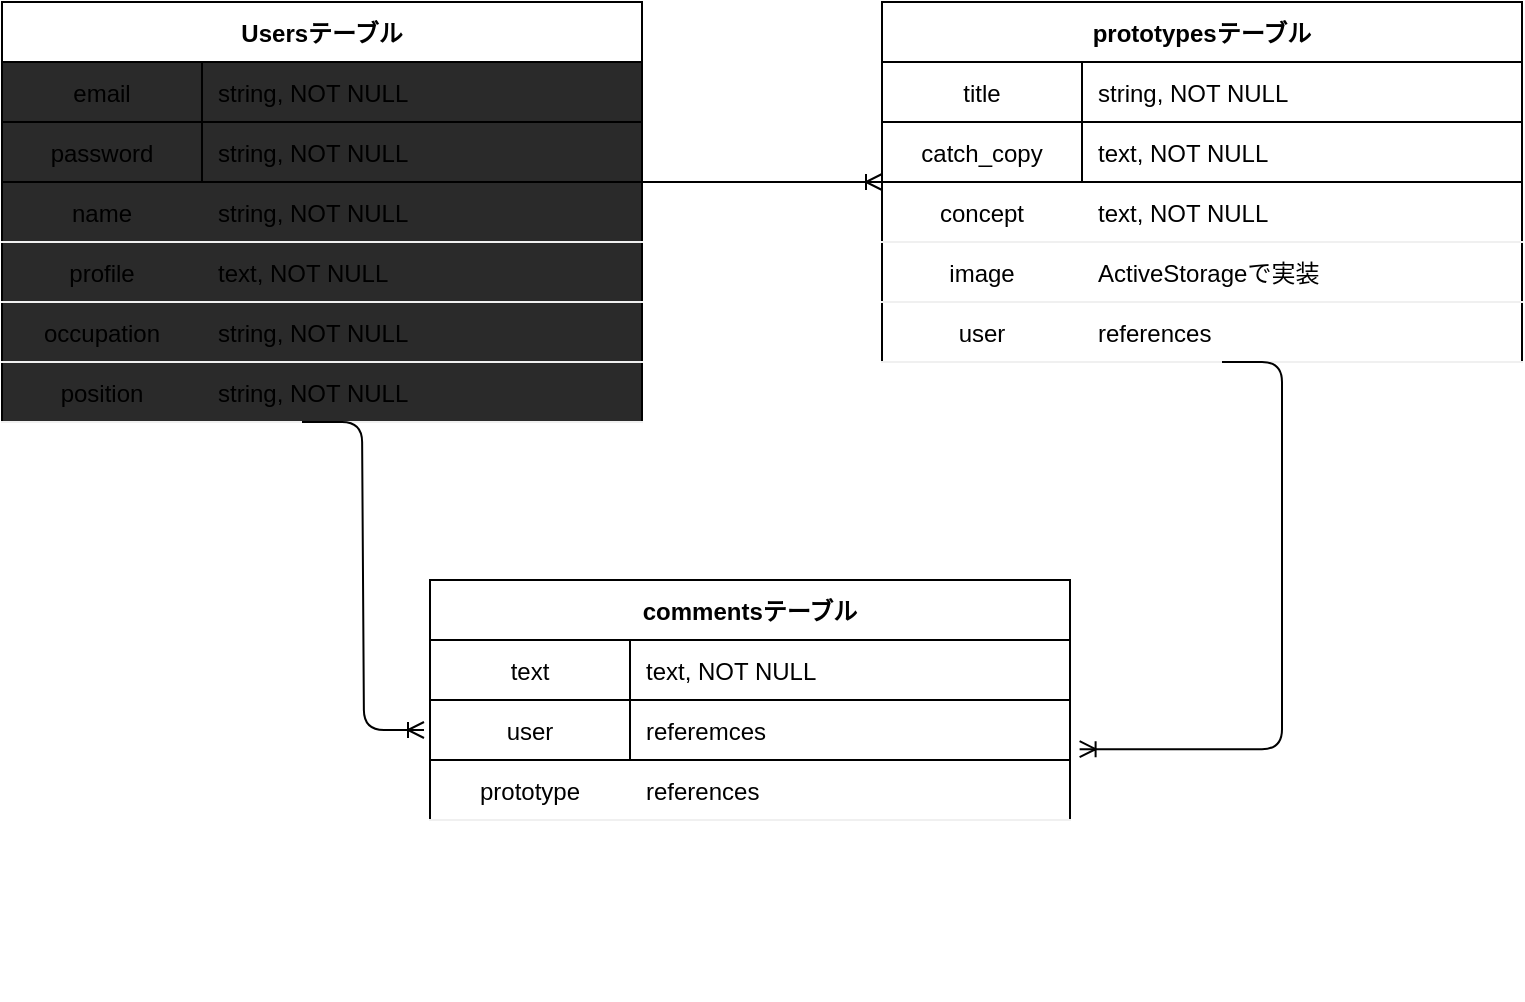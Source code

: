 <mxfile version="13.10.0" type="embed">
    <diagram id="yO3DrAiIwebI4-Xz8gII" name="ページ1">
        <mxGraphModel dx="859" dy="747" grid="1" gridSize="10" guides="1" tooltips="1" connect="1" arrows="1" fold="1" page="1" pageScale="1" pageWidth="827" pageHeight="1169" math="0" shadow="0">
            <root>
                <mxCell id="0"/>
                <mxCell id="1" parent="0"/>
                <mxCell id="27" value="" style="group;align=center;labelBackgroundColor=none;fillColor=#2a2a2a;" vertex="1" connectable="0" parent="1">
                    <mxGeometry x="40" y="190" width="320" height="210" as="geometry"/>
                </mxCell>
                <mxCell id="2" value="Usersテーブル" style="shape=table;startSize=30;container=1;collapsible=1;childLayout=tableLayout;fixedRows=1;rowLines=0;fontStyle=1;align=center;resizeLast=1;" vertex="1" parent="27">
                    <mxGeometry width="320" height="210" as="geometry"/>
                </mxCell>
                <mxCell id="3" value="" style="shape=partialRectangle;collapsible=0;dropTarget=0;pointerEvents=0;fillColor=none;top=0;left=0;bottom=1;right=0;points=[[0,0.5],[1,0.5]];portConstraint=eastwest;" vertex="1" parent="2">
                    <mxGeometry y="30" width="320" height="30" as="geometry"/>
                </mxCell>
                <mxCell id="4" value="email" style="shape=partialRectangle;connectable=0;fillColor=none;top=0;left=0;bottom=0;right=0;fontStyle=0;overflow=hidden;" vertex="1" parent="3">
                    <mxGeometry width="100" height="30" as="geometry"/>
                </mxCell>
                <mxCell id="5" value="string, NOT NULL" style="shape=partialRectangle;connectable=0;fillColor=none;top=0;left=0;bottom=0;right=0;align=left;spacingLeft=6;fontStyle=0;overflow=hidden;" vertex="1" parent="3">
                    <mxGeometry x="100" width="220" height="30" as="geometry"/>
                </mxCell>
                <mxCell id="12" value="" style="shape=partialRectangle;collapsible=0;dropTarget=0;pointerEvents=0;fillColor=none;top=0;left=0;bottom=0;right=0;points=[[0,0.5],[1,0.5]];portConstraint=eastwest;" vertex="1" parent="2">
                    <mxGeometry y="60" width="320" height="30" as="geometry"/>
                </mxCell>
                <mxCell id="13" value="password" style="shape=partialRectangle;connectable=0;top=0;left=0;bottom=1;right=0;editable=1;overflow=hidden;perimeterSpacing=1;strokeWidth=1;fillColor=none;verticalAlign=middle;" vertex="1" parent="12">
                    <mxGeometry width="100" height="30" as="geometry"/>
                </mxCell>
                <mxCell id="14" value="string, NOT NULL" style="shape=partialRectangle;connectable=0;top=0;left=0;bottom=1;right=0;align=left;spacingLeft=6;overflow=hidden;perimeterSpacing=1;strokeWidth=1;fillColor=none;verticalAlign=middle;" vertex="1" parent="12">
                    <mxGeometry x="100" width="220" height="30" as="geometry"/>
                </mxCell>
                <mxCell id="18" value="name" style="shape=partialRectangle;connectable=0;top=0;left=0;bottom=1;right=0;editable=1;overflow=hidden;perimeterSpacing=1;strokeWidth=1;fillColor=none;verticalAlign=middle;strokeColor=#F0F0F0;" vertex="1" parent="27">
                    <mxGeometry y="90" width="100" height="30" as="geometry"/>
                </mxCell>
                <mxCell id="19" value="string, NOT NULL" style="shape=partialRectangle;connectable=0;top=0;left=0;bottom=1;right=0;align=left;spacingLeft=6;overflow=hidden;perimeterSpacing=1;strokeWidth=1;fillColor=none;verticalAlign=middle;strokeColor=#F0F0F0;fontStyle=0" vertex="1" parent="27">
                    <mxGeometry x="100" y="90" width="220" height="30" as="geometry"/>
                </mxCell>
                <mxCell id="22" value="profile" style="shape=partialRectangle;connectable=0;top=0;left=0;bottom=1;right=0;editable=1;overflow=hidden;perimeterSpacing=1;strokeWidth=1;fillColor=none;verticalAlign=middle;strokeColor=#F0F0F0;" vertex="1" parent="27">
                    <mxGeometry y="120" width="100" height="30" as="geometry"/>
                </mxCell>
                <mxCell id="23" value="text, NOT NULL" style="shape=partialRectangle;connectable=0;top=0;left=0;bottom=1;right=0;align=left;spacingLeft=6;overflow=hidden;perimeterSpacing=1;strokeWidth=1;fillColor=none;verticalAlign=middle;strokeColor=#F0F0F0;fontStyle=0" vertex="1" parent="27">
                    <mxGeometry x="100" y="120" width="220" height="30" as="geometry"/>
                </mxCell>
                <mxCell id="24" value="occupation" style="shape=partialRectangle;connectable=0;top=0;left=0;bottom=1;right=0;editable=1;overflow=hidden;perimeterSpacing=1;strokeWidth=1;fillColor=none;verticalAlign=middle;strokeColor=#F0F0F0;" vertex="1" parent="27">
                    <mxGeometry y="150" width="100" height="30" as="geometry"/>
                </mxCell>
                <mxCell id="25" value="string, NOT NULL" style="shape=partialRectangle;connectable=0;top=0;left=0;bottom=1;right=0;align=left;spacingLeft=6;overflow=hidden;perimeterSpacing=1;strokeWidth=1;fillColor=none;verticalAlign=middle;strokeColor=#F0F0F0;" vertex="1" parent="27">
                    <mxGeometry x="100" y="150" width="220" height="30" as="geometry"/>
                </mxCell>
                <mxCell id="29" value="position" style="shape=partialRectangle;connectable=0;top=0;left=0;bottom=1;right=0;editable=1;overflow=hidden;perimeterSpacing=1;strokeWidth=1;fillColor=none;verticalAlign=middle;strokeColor=#F0F0F0;" vertex="1" parent="27">
                    <mxGeometry y="180" width="100" height="30" as="geometry"/>
                </mxCell>
                <mxCell id="30" value="string, NOT NULL" style="shape=partialRectangle;connectable=0;top=0;left=0;bottom=1;right=0;align=left;spacingLeft=6;overflow=hidden;perimeterSpacing=1;strokeWidth=1;fillColor=none;verticalAlign=middle;strokeColor=#F0F0F0;" vertex="1" parent="27">
                    <mxGeometry x="100" y="180" width="220" height="30" as="geometry"/>
                </mxCell>
                <mxCell id="31" value="" style="group;align=center;" vertex="1" connectable="0" parent="1">
                    <mxGeometry x="480" y="190" width="320" height="210" as="geometry"/>
                </mxCell>
                <mxCell id="32" value="prototypesテーブル" style="shape=table;startSize=30;container=1;collapsible=1;childLayout=tableLayout;fixedRows=1;rowLines=0;fontStyle=1;align=center;resizeLast=1;" vertex="1" parent="31">
                    <mxGeometry width="320" height="180" as="geometry"/>
                </mxCell>
                <mxCell id="33" value="" style="shape=partialRectangle;collapsible=0;dropTarget=0;pointerEvents=0;fillColor=none;top=0;left=0;bottom=1;right=0;points=[[0,0.5],[1,0.5]];portConstraint=eastwest;" vertex="1" parent="32">
                    <mxGeometry y="30" width="320" height="30" as="geometry"/>
                </mxCell>
                <mxCell id="34" value="title" style="shape=partialRectangle;connectable=0;fillColor=none;top=0;left=0;bottom=0;right=0;fontStyle=0;overflow=hidden;" vertex="1" parent="33">
                    <mxGeometry width="100" height="30" as="geometry"/>
                </mxCell>
                <mxCell id="35" value="string, NOT NULL" style="shape=partialRectangle;connectable=0;fillColor=none;top=0;left=0;bottom=0;right=0;align=left;spacingLeft=6;fontStyle=0;overflow=hidden;" vertex="1" parent="33">
                    <mxGeometry x="100" width="220" height="30" as="geometry"/>
                </mxCell>
                <mxCell id="36" value="" style="shape=partialRectangle;collapsible=0;dropTarget=0;pointerEvents=0;fillColor=none;top=0;left=0;bottom=0;right=0;points=[[0,0.5],[1,0.5]];portConstraint=eastwest;" vertex="1" parent="32">
                    <mxGeometry y="60" width="320" height="30" as="geometry"/>
                </mxCell>
                <mxCell id="37" value="catch_copy" style="shape=partialRectangle;connectable=0;top=0;left=0;bottom=1;right=0;editable=1;overflow=hidden;perimeterSpacing=1;strokeWidth=1;fillColor=none;verticalAlign=middle;" vertex="1" parent="36">
                    <mxGeometry width="100" height="30" as="geometry"/>
                </mxCell>
                <mxCell id="38" value="text, NOT NULL" style="shape=partialRectangle;connectable=0;top=0;left=0;bottom=1;right=0;align=left;spacingLeft=6;overflow=hidden;perimeterSpacing=1;strokeWidth=1;fillColor=none;verticalAlign=middle;" vertex="1" parent="36">
                    <mxGeometry x="100" width="220" height="30" as="geometry"/>
                </mxCell>
                <mxCell id="39" value="concept" style="shape=partialRectangle;connectable=0;top=0;left=0;bottom=1;right=0;editable=1;overflow=hidden;perimeterSpacing=1;strokeWidth=1;fillColor=none;verticalAlign=middle;strokeColor=#F0F0F0;" vertex="1" parent="31">
                    <mxGeometry y="90" width="100" height="30" as="geometry"/>
                </mxCell>
                <mxCell id="40" value="text, NOT NULL" style="shape=partialRectangle;connectable=0;top=0;left=0;bottom=1;right=0;align=left;spacingLeft=6;overflow=hidden;perimeterSpacing=1;strokeWidth=1;fillColor=none;verticalAlign=middle;strokeColor=#F0F0F0;fontStyle=0" vertex="1" parent="31">
                    <mxGeometry x="100" y="90" width="220" height="30" as="geometry"/>
                </mxCell>
                <mxCell id="41" value="image" style="shape=partialRectangle;connectable=0;top=0;left=0;bottom=1;right=0;editable=1;overflow=hidden;perimeterSpacing=1;strokeWidth=1;fillColor=none;verticalAlign=middle;strokeColor=#F0F0F0;" vertex="1" parent="31">
                    <mxGeometry y="120" width="100" height="30" as="geometry"/>
                </mxCell>
                <mxCell id="42" value="ActiveStorageで実装" style="shape=partialRectangle;connectable=0;top=0;left=0;bottom=1;right=0;align=left;spacingLeft=6;overflow=hidden;perimeterSpacing=1;strokeWidth=1;fillColor=none;verticalAlign=middle;strokeColor=#F0F0F0;fontStyle=0" vertex="1" parent="31">
                    <mxGeometry x="100" y="120" width="220" height="30" as="geometry"/>
                </mxCell>
                <mxCell id="43" value="user" style="shape=partialRectangle;connectable=0;top=0;left=0;bottom=1;right=0;editable=1;overflow=hidden;perimeterSpacing=1;strokeWidth=1;fillColor=none;verticalAlign=middle;strokeColor=#F0F0F0;" vertex="1" parent="31">
                    <mxGeometry y="150" width="100" height="30" as="geometry"/>
                </mxCell>
                <mxCell id="44" value="references" style="shape=partialRectangle;connectable=0;top=0;left=0;bottom=1;right=0;align=left;spacingLeft=6;overflow=hidden;perimeterSpacing=1;strokeWidth=1;fillColor=none;verticalAlign=middle;strokeColor=#F0F0F0;" vertex="1" parent="31">
                    <mxGeometry x="100" y="150" width="220" height="30" as="geometry"/>
                </mxCell>
                <mxCell id="47" value="" style="group;align=center;" vertex="1" connectable="0" parent="1">
                    <mxGeometry x="254" y="479" width="320" height="210" as="geometry"/>
                </mxCell>
                <mxCell id="48" value="commentsテーブル" style="shape=table;startSize=30;container=1;collapsible=1;childLayout=tableLayout;fixedRows=1;rowLines=0;fontStyle=1;align=center;resizeLast=1;" vertex="1" parent="47">
                    <mxGeometry width="320" height="120" as="geometry"/>
                </mxCell>
                <mxCell id="49" value="" style="shape=partialRectangle;collapsible=0;dropTarget=0;pointerEvents=0;fillColor=none;top=0;left=0;bottom=1;right=0;points=[[0,0.5],[1,0.5]];portConstraint=eastwest;" vertex="1" parent="48">
                    <mxGeometry y="30" width="320" height="30" as="geometry"/>
                </mxCell>
                <mxCell id="50" value="text" style="shape=partialRectangle;connectable=0;fillColor=none;top=0;left=0;bottom=0;right=0;fontStyle=0;overflow=hidden;" vertex="1" parent="49">
                    <mxGeometry width="100" height="30" as="geometry"/>
                </mxCell>
                <mxCell id="51" value="text, NOT NULL" style="shape=partialRectangle;connectable=0;fillColor=none;top=0;left=0;bottom=0;right=0;align=left;spacingLeft=6;fontStyle=0;overflow=hidden;" vertex="1" parent="49">
                    <mxGeometry x="100" width="220" height="30" as="geometry"/>
                </mxCell>
                <mxCell id="52" value="" style="shape=partialRectangle;collapsible=0;dropTarget=0;pointerEvents=0;fillColor=none;top=0;left=0;bottom=0;right=0;points=[[0,0.5],[1,0.5]];portConstraint=eastwest;" vertex="1" parent="48">
                    <mxGeometry y="60" width="320" height="30" as="geometry"/>
                </mxCell>
                <mxCell id="53" value="user" style="shape=partialRectangle;connectable=0;top=0;left=0;bottom=1;right=0;editable=1;overflow=hidden;perimeterSpacing=1;strokeWidth=1;fillColor=none;verticalAlign=middle;" vertex="1" parent="52">
                    <mxGeometry width="100" height="30" as="geometry"/>
                </mxCell>
                <mxCell id="54" value="referemces" style="shape=partialRectangle;connectable=0;top=0;left=0;bottom=1;right=0;align=left;spacingLeft=6;overflow=hidden;perimeterSpacing=1;strokeWidth=1;fillColor=none;verticalAlign=middle;" vertex="1" parent="52">
                    <mxGeometry x="100" width="220" height="30" as="geometry"/>
                </mxCell>
                <mxCell id="55" value="prototype" style="shape=partialRectangle;connectable=0;top=0;left=0;bottom=1;right=0;editable=1;overflow=hidden;perimeterSpacing=1;strokeWidth=1;fillColor=none;verticalAlign=middle;strokeColor=#F0F0F0;" vertex="1" parent="47">
                    <mxGeometry y="90" width="100" height="30" as="geometry"/>
                </mxCell>
                <mxCell id="56" value="references" style="shape=partialRectangle;connectable=0;top=0;left=0;bottom=1;right=0;align=left;spacingLeft=6;overflow=hidden;perimeterSpacing=1;strokeWidth=1;fillColor=none;verticalAlign=middle;strokeColor=#F0F0F0;fontStyle=0" vertex="1" parent="47">
                    <mxGeometry x="100" y="90" width="220" height="30" as="geometry"/>
                </mxCell>
                <mxCell id="61" value="" style="edgeStyle=entityRelationEdgeStyle;fontSize=12;html=1;endArrow=ERoneToMany;" edge="1" parent="1">
                    <mxGeometry width="100" height="100" relative="1" as="geometry">
                        <mxPoint x="360" y="280" as="sourcePoint"/>
                        <mxPoint x="480" y="280" as="targetPoint"/>
                    </mxGeometry>
                </mxCell>
                <mxCell id="63" value="" style="edgeStyle=entityRelationEdgeStyle;fontSize=12;html=1;endArrow=ERoneToMany;" edge="1" parent="1">
                    <mxGeometry width="100" height="100" relative="1" as="geometry">
                        <mxPoint x="190" y="400" as="sourcePoint"/>
                        <mxPoint x="251" y="554" as="targetPoint"/>
                    </mxGeometry>
                </mxCell>
                <mxCell id="64" value="" style="edgeStyle=entityRelationEdgeStyle;fontSize=12;html=1;endArrow=ERoneToMany;entryX=1.015;entryY=0.82;entryDx=0;entryDy=0;entryPerimeter=0;" edge="1" parent="1" target="52">
                    <mxGeometry width="100" height="100" relative="1" as="geometry">
                        <mxPoint x="650" y="370" as="sourcePoint"/>
                        <mxPoint x="460" y="290" as="targetPoint"/>
                    </mxGeometry>
                </mxCell>
            </root>
        </mxGraphModel>
    </diagram>
</mxfile>